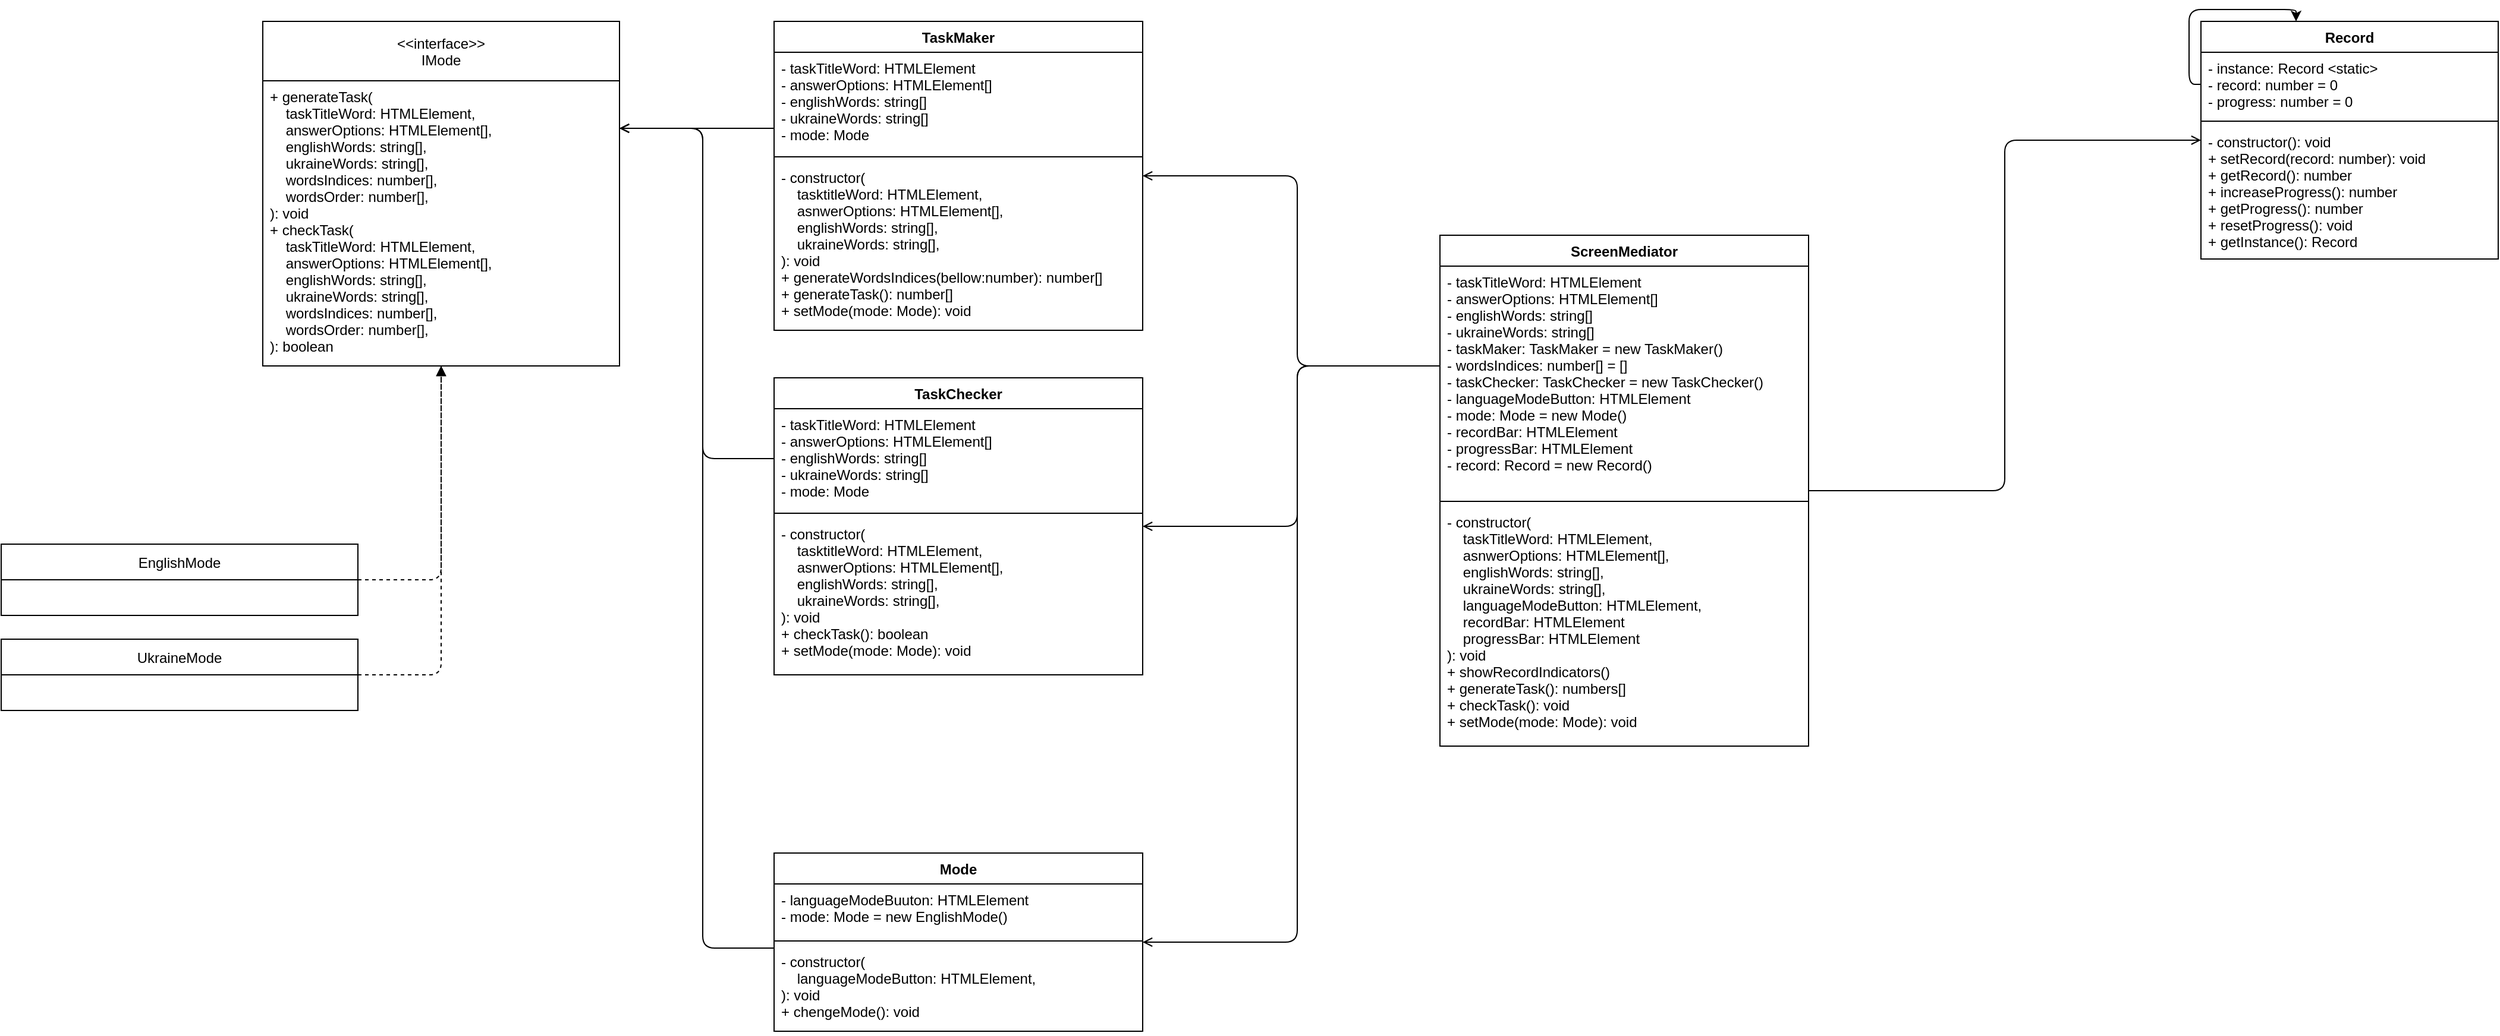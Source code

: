 <mxfile>
    <diagram id="3unTZeP1bngXd2f_5YPt" name="Page-1">
        <mxGraphModel dx="1604" dy="269" grid="1" gridSize="10" guides="1" tooltips="1" connect="1" arrows="1" fold="1" page="1" pageScale="1" pageWidth="850" pageHeight="1100" math="0" shadow="0">
            <root>
                <mxCell id="0"/>
                <mxCell id="1" parent="0"/>
                <mxCell id="2" value="Record" style="swimlane;fontStyle=1;align=center;verticalAlign=top;childLayout=stackLayout;horizontal=1;startSize=26;horizontalStack=0;resizeParent=1;resizeParentMax=0;resizeLast=0;collapsible=1;marginBottom=0;" parent="1" vertex="1">
                    <mxGeometry x="1330" y="60" width="250" height="200" as="geometry"/>
                </mxCell>
                <mxCell id="15" style="edgeStyle=orthogonalEdgeStyle;html=1;" parent="2" source="3" target="2" edge="1">
                    <mxGeometry relative="1" as="geometry">
                        <Array as="points">
                            <mxPoint x="-10" y="53"/>
                            <mxPoint x="-10" y="-10"/>
                            <mxPoint x="80" y="-10"/>
                        </Array>
                    </mxGeometry>
                </mxCell>
                <mxCell id="3" value="- instance: Record &lt;static&gt;&#10;- record: number = 0&#10;- progress: number = 0" style="text;strokeColor=none;fillColor=none;align=left;verticalAlign=top;spacingLeft=4;spacingRight=4;overflow=hidden;rotatable=0;points=[[0,0.5],[1,0.5]];portConstraint=eastwest;" parent="2" vertex="1">
                    <mxGeometry y="26" width="250" height="54" as="geometry"/>
                </mxCell>
                <mxCell id="4" value="" style="line;strokeWidth=1;fillColor=none;align=left;verticalAlign=middle;spacingTop=-1;spacingLeft=3;spacingRight=3;rotatable=0;labelPosition=right;points=[];portConstraint=eastwest;strokeColor=inherit;" parent="2" vertex="1">
                    <mxGeometry y="80" width="250" height="8" as="geometry"/>
                </mxCell>
                <mxCell id="5" value="- constructor(): void&#10;+ setRecord(record: number): void&#10;+ getRecord(): number&#10;+ increaseProgress(): number&#10;+ getProgress(): number&#10;+ resetProgress(): void&#10;+ getInstance(): Record" style="text;strokeColor=none;fillColor=none;align=left;verticalAlign=top;spacingLeft=4;spacingRight=4;overflow=hidden;rotatable=0;points=[[0,0.5],[1,0.5]];portConstraint=eastwest;" parent="2" vertex="1">
                    <mxGeometry y="88" width="250" height="112" as="geometry"/>
                </mxCell>
                <mxCell id="8" value="TaskMaker" style="swimlane;fontStyle=1;align=center;verticalAlign=top;childLayout=stackLayout;horizontal=1;startSize=26;horizontalStack=0;resizeParent=1;resizeParentMax=0;resizeLast=0;collapsible=1;marginBottom=0;" parent="1" vertex="1">
                    <mxGeometry x="130" y="60" width="310" height="260" as="geometry"/>
                </mxCell>
                <mxCell id="9" value="- taskTitleWord: HTMLElement&#10;- answerOptions: HTMLElement[]&#10;- englishWords: string[]&#10;- ukraineWords: string[]&#10;- mode: Mode" style="text;strokeColor=none;fillColor=none;align=left;verticalAlign=top;spacingLeft=4;spacingRight=4;overflow=hidden;rotatable=0;points=[[0,0.5],[1,0.5]];portConstraint=eastwest;" parent="8" vertex="1">
                    <mxGeometry y="26" width="310" height="84" as="geometry"/>
                </mxCell>
                <mxCell id="10" value="" style="line;strokeWidth=1;fillColor=none;align=left;verticalAlign=middle;spacingTop=-1;spacingLeft=3;spacingRight=3;rotatable=0;labelPosition=right;points=[];portConstraint=eastwest;strokeColor=inherit;" parent="8" vertex="1">
                    <mxGeometry y="110" width="310" height="8" as="geometry"/>
                </mxCell>
                <mxCell id="11" value="- constructor(&#10;    tasktitleWord: HTMLElement,&#10;    asnwerOptions: HTMLElement[],&#10;    englishWords: string[],&#10;    ukraineWords: string[],&#10;): void&#10;+ generateWordsIndices(bellow:number): number[]&#10;+ generateTask(): number[]&#10;+ setMode(mode: Mode): void" style="text;strokeColor=none;fillColor=none;align=left;verticalAlign=top;spacingLeft=4;spacingRight=4;overflow=hidden;rotatable=0;points=[[0,0.5],[1,0.5]];portConstraint=eastwest;" parent="8" vertex="1">
                    <mxGeometry y="118" width="310" height="142" as="geometry"/>
                </mxCell>
                <mxCell id="17" value="&lt;&lt;interface&gt;&gt;&#10;IMode" style="swimlane;fontStyle=0;childLayout=stackLayout;horizontal=1;startSize=50;fillColor=none;horizontalStack=0;resizeParent=1;resizeParentMax=0;resizeLast=0;collapsible=1;marginBottom=0;" parent="1" vertex="1">
                    <mxGeometry x="-300" y="60" width="300" height="290" as="geometry"/>
                </mxCell>
                <mxCell id="18" value="+ generateTask(&#10;    taskTitleWord: HTMLElement,&#10;    answerOptions: HTMLElement[],&#10;    englishWords: string[],&#10;    ukraineWords: string[],&#10;    wordsIndices: number[],&#10;    wordsOrder: number[],&#10;): void&#10;+ checkTask(&#10;    taskTitleWord: HTMLElement,&#10;    answerOptions: HTMLElement[],&#10;    englishWords: string[],&#10;    ukraineWords: string[],&#10;    wordsIndices: number[],&#10;    wordsOrder: number[],&#10;): boolean" style="text;strokeColor=none;fillColor=none;align=left;verticalAlign=top;spacingLeft=4;spacingRight=4;overflow=hidden;rotatable=0;points=[[0,0.5],[1,0.5]];portConstraint=eastwest;" parent="17" vertex="1">
                    <mxGeometry y="50" width="300" height="240" as="geometry"/>
                </mxCell>
                <mxCell id="21" style="edgeStyle=orthogonalEdgeStyle;html=1;endArrow=open;endFill=0;" parent="1" source="9" target="17" edge="1">
                    <mxGeometry relative="1" as="geometry">
                        <Array as="points">
                            <mxPoint x="40" y="150"/>
                            <mxPoint x="40" y="150"/>
                        </Array>
                    </mxGeometry>
                </mxCell>
                <mxCell id="25" style="edgeStyle=orthogonalEdgeStyle;html=1;endArrow=block;endFill=1;dashed=1;" parent="1" source="22" target="17" edge="1">
                    <mxGeometry relative="1" as="geometry">
                        <Array as="points">
                            <mxPoint x="-150" y="530"/>
                        </Array>
                    </mxGeometry>
                </mxCell>
                <mxCell id="22" value="EnglishMode" style="swimlane;fontStyle=0;childLayout=stackLayout;horizontal=1;startSize=30;fillColor=none;horizontalStack=0;resizeParent=1;resizeParentMax=0;resizeLast=0;collapsible=1;marginBottom=0;" parent="1" vertex="1">
                    <mxGeometry x="-520" y="500" width="300" height="60" as="geometry"/>
                </mxCell>
                <mxCell id="26" style="edgeStyle=orthogonalEdgeStyle;html=1;dashed=1;endArrow=block;endFill=1;" parent="1" source="24" target="17" edge="1">
                    <mxGeometry relative="1" as="geometry">
                        <Array as="points">
                            <mxPoint x="-150" y="610"/>
                        </Array>
                    </mxGeometry>
                </mxCell>
                <mxCell id="24" value="UkraineMode" style="swimlane;fontStyle=0;childLayout=stackLayout;horizontal=1;startSize=30;fillColor=none;horizontalStack=0;resizeParent=1;resizeParentMax=0;resizeLast=0;collapsible=1;marginBottom=0;" parent="1" vertex="1">
                    <mxGeometry x="-520" y="580" width="300" height="60" as="geometry"/>
                </mxCell>
                <mxCell id="27" value="TaskChecker" style="swimlane;fontStyle=1;align=center;verticalAlign=top;childLayout=stackLayout;horizontal=1;startSize=26;horizontalStack=0;resizeParent=1;resizeParentMax=0;resizeLast=0;collapsible=1;marginBottom=0;" parent="1" vertex="1">
                    <mxGeometry x="130" y="360" width="310" height="250" as="geometry"/>
                </mxCell>
                <mxCell id="28" value="- taskTitleWord: HTMLElement&#10;- answerOptions: HTMLElement[]&#10;- englishWords: string[]&#10;- ukraineWords: string[]&#10;- mode: Mode" style="text;strokeColor=none;fillColor=none;align=left;verticalAlign=top;spacingLeft=4;spacingRight=4;overflow=hidden;rotatable=0;points=[[0,0.5],[1,0.5]];portConstraint=eastwest;" parent="27" vertex="1">
                    <mxGeometry y="26" width="310" height="84" as="geometry"/>
                </mxCell>
                <mxCell id="29" value="" style="line;strokeWidth=1;fillColor=none;align=left;verticalAlign=middle;spacingTop=-1;spacingLeft=3;spacingRight=3;rotatable=0;labelPosition=right;points=[];portConstraint=eastwest;strokeColor=inherit;" parent="27" vertex="1">
                    <mxGeometry y="110" width="310" height="8" as="geometry"/>
                </mxCell>
                <mxCell id="30" value="- constructor(&#10;    tasktitleWord: HTMLElement,&#10;    asnwerOptions: HTMLElement[],&#10;    englishWords: string[],&#10;    ukraineWords: string[],&#10;): void&#10;+ checkTask(): boolean&#10;+ setMode(mode: Mode): void" style="text;strokeColor=none;fillColor=none;align=left;verticalAlign=top;spacingLeft=4;spacingRight=4;overflow=hidden;rotatable=0;points=[[0,0.5],[1,0.5]];portConstraint=eastwest;" parent="27" vertex="1">
                    <mxGeometry y="118" width="310" height="132" as="geometry"/>
                </mxCell>
                <mxCell id="31" style="edgeStyle=orthogonalEdgeStyle;html=1;endArrow=open;endFill=0;" parent="1" source="28" target="17" edge="1">
                    <mxGeometry relative="1" as="geometry">
                        <Array as="points">
                            <mxPoint x="70" y="428"/>
                            <mxPoint x="70" y="150"/>
                        </Array>
                    </mxGeometry>
                </mxCell>
                <mxCell id="37" style="edgeStyle=orthogonalEdgeStyle;html=1;endArrow=open;endFill=0;" parent="1" source="32" target="27" edge="1">
                    <mxGeometry relative="1" as="geometry">
                        <Array as="points">
                            <mxPoint x="570" y="350"/>
                            <mxPoint x="570" y="485"/>
                        </Array>
                    </mxGeometry>
                </mxCell>
                <mxCell id="38" style="edgeStyle=orthogonalEdgeStyle;html=1;endArrow=open;endFill=0;" parent="1" source="32" target="2" edge="1">
                    <mxGeometry relative="1" as="geometry"/>
                </mxCell>
                <mxCell id="44" style="edgeStyle=orthogonalEdgeStyle;html=1;endArrow=open;endFill=0;" parent="1" source="32" target="39" edge="1">
                    <mxGeometry relative="1" as="geometry">
                        <Array as="points">
                            <mxPoint x="570" y="350"/>
                            <mxPoint x="570" y="835"/>
                        </Array>
                    </mxGeometry>
                </mxCell>
                <mxCell id="32" value="ScreenMediator" style="swimlane;fontStyle=1;align=center;verticalAlign=top;childLayout=stackLayout;horizontal=1;startSize=26;horizontalStack=0;resizeParent=1;resizeParentMax=0;resizeLast=0;collapsible=1;marginBottom=0;" parent="1" vertex="1">
                    <mxGeometry x="690" y="240" width="310" height="430" as="geometry"/>
                </mxCell>
                <mxCell id="33" value="- taskTitleWord: HTMLElement&#10;- answerOptions: HTMLElement[]&#10;- englishWords: string[]&#10;- ukraineWords: string[]&#10;- taskMaker: TaskMaker = new TaskMaker()&#10;- wordsIndices: number[] = []&#10;- taskChecker: TaskChecker = new TaskChecker()&#10;- languageModeButton: HTMLElement&#10;- mode: Mode = new Mode()&#10;- recordBar: HTMLElement&#10;- progressBar: HTMLElement&#10;- record: Record = new Record()" style="text;strokeColor=none;fillColor=none;align=left;verticalAlign=top;spacingLeft=4;spacingRight=4;overflow=hidden;rotatable=0;points=[[0,0.5],[1,0.5]];portConstraint=eastwest;" parent="32" vertex="1">
                    <mxGeometry y="26" width="310" height="194" as="geometry"/>
                </mxCell>
                <mxCell id="34" value="" style="line;strokeWidth=1;fillColor=none;align=left;verticalAlign=middle;spacingTop=-1;spacingLeft=3;spacingRight=3;rotatable=0;labelPosition=right;points=[];portConstraint=eastwest;strokeColor=inherit;" parent="32" vertex="1">
                    <mxGeometry y="220" width="310" height="8" as="geometry"/>
                </mxCell>
                <mxCell id="35" value="- constructor(&#10;    taskTitleWord: HTMLElement,&#10;    asnwerOptions: HTMLElement[],&#10;    englishWords: string[],&#10;    ukraineWords: string[],&#10;    languageModeButton: HTMLElement,&#10;    recordBar: HTMLElement&#10;    progressBar: HTMLElement&#10;): void&#10;+ showRecordIndicators()&#10;+ generateTask(): numbers[]&#10;+ checkTask(): void&#10;+ setMode(mode: Mode): void" style="text;strokeColor=none;fillColor=none;align=left;verticalAlign=top;spacingLeft=4;spacingRight=4;overflow=hidden;rotatable=0;points=[[0,0.5],[1,0.5]];portConstraint=eastwest;" parent="32" vertex="1">
                    <mxGeometry y="228" width="310" height="202" as="geometry"/>
                </mxCell>
                <mxCell id="36" style="edgeStyle=orthogonalEdgeStyle;html=1;endArrow=open;endFill=0;" parent="1" source="33" target="8" edge="1">
                    <mxGeometry relative="1" as="geometry">
                        <mxPoint x="490" y="310" as="targetPoint"/>
                        <Array as="points">
                            <mxPoint x="570" y="350"/>
                            <mxPoint x="570" y="190"/>
                        </Array>
                    </mxGeometry>
                </mxCell>
                <mxCell id="43" style="edgeStyle=orthogonalEdgeStyle;html=1;endArrow=open;endFill=0;" parent="1" source="39" target="17" edge="1">
                    <mxGeometry relative="1" as="geometry">
                        <Array as="points">
                            <mxPoint x="70" y="840"/>
                            <mxPoint x="70" y="150"/>
                        </Array>
                    </mxGeometry>
                </mxCell>
                <mxCell id="39" value="Mode" style="swimlane;fontStyle=1;align=center;verticalAlign=top;childLayout=stackLayout;horizontal=1;startSize=26;horizontalStack=0;resizeParent=1;resizeParentMax=0;resizeLast=0;collapsible=1;marginBottom=0;" parent="1" vertex="1">
                    <mxGeometry x="130" y="760" width="310" height="150" as="geometry"/>
                </mxCell>
                <mxCell id="40" value="- languageModeBuuton: HTMLElement&#10;- mode: Mode = new EnglishMode()" style="text;strokeColor=none;fillColor=none;align=left;verticalAlign=top;spacingLeft=4;spacingRight=4;overflow=hidden;rotatable=0;points=[[0,0.5],[1,0.5]];portConstraint=eastwest;" parent="39" vertex="1">
                    <mxGeometry y="26" width="310" height="44" as="geometry"/>
                </mxCell>
                <mxCell id="41" value="" style="line;strokeWidth=1;fillColor=none;align=left;verticalAlign=middle;spacingTop=-1;spacingLeft=3;spacingRight=3;rotatable=0;labelPosition=right;points=[];portConstraint=eastwest;strokeColor=inherit;" parent="39" vertex="1">
                    <mxGeometry y="70" width="310" height="8" as="geometry"/>
                </mxCell>
                <mxCell id="42" value="- constructor(&#10;    languageModeButton: HTMLElement,&#10;): void&#10;+ chengeMode(): void" style="text;strokeColor=none;fillColor=none;align=left;verticalAlign=top;spacingLeft=4;spacingRight=4;overflow=hidden;rotatable=0;points=[[0,0.5],[1,0.5]];portConstraint=eastwest;" parent="39" vertex="1">
                    <mxGeometry y="78" width="310" height="72" as="geometry"/>
                </mxCell>
            </root>
        </mxGraphModel>
    </diagram>
</mxfile>